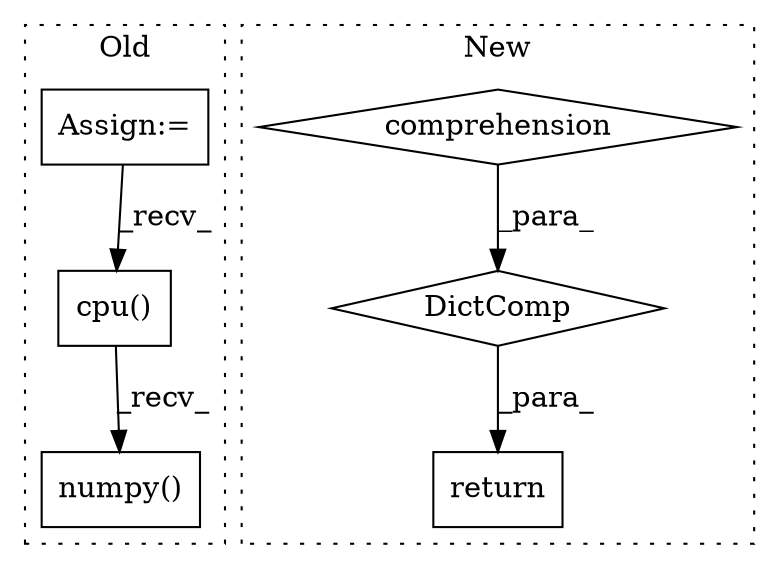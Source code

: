 digraph G {
subgraph cluster0 {
1 [label="numpy()" a="75" s="2899" l="24" shape="box"];
4 [label="cpu()" a="75" s="2899" l="16" shape="box"];
5 [label="Assign:=" a="68" s="2672" l="28" shape="box"];
label = "Old";
style="dotted";
}
subgraph cluster1 {
2 [label="DictComp" a="84" s="2641" l="102" shape="diamond"];
3 [label="comprehension" a="45" s="2714" l="3" shape="diamond"];
6 [label="return" a="93" s="2748" l="7" shape="box"];
label = "New";
style="dotted";
}
2 -> 6 [label="_para_"];
3 -> 2 [label="_para_"];
4 -> 1 [label="_recv_"];
5 -> 4 [label="_recv_"];
}